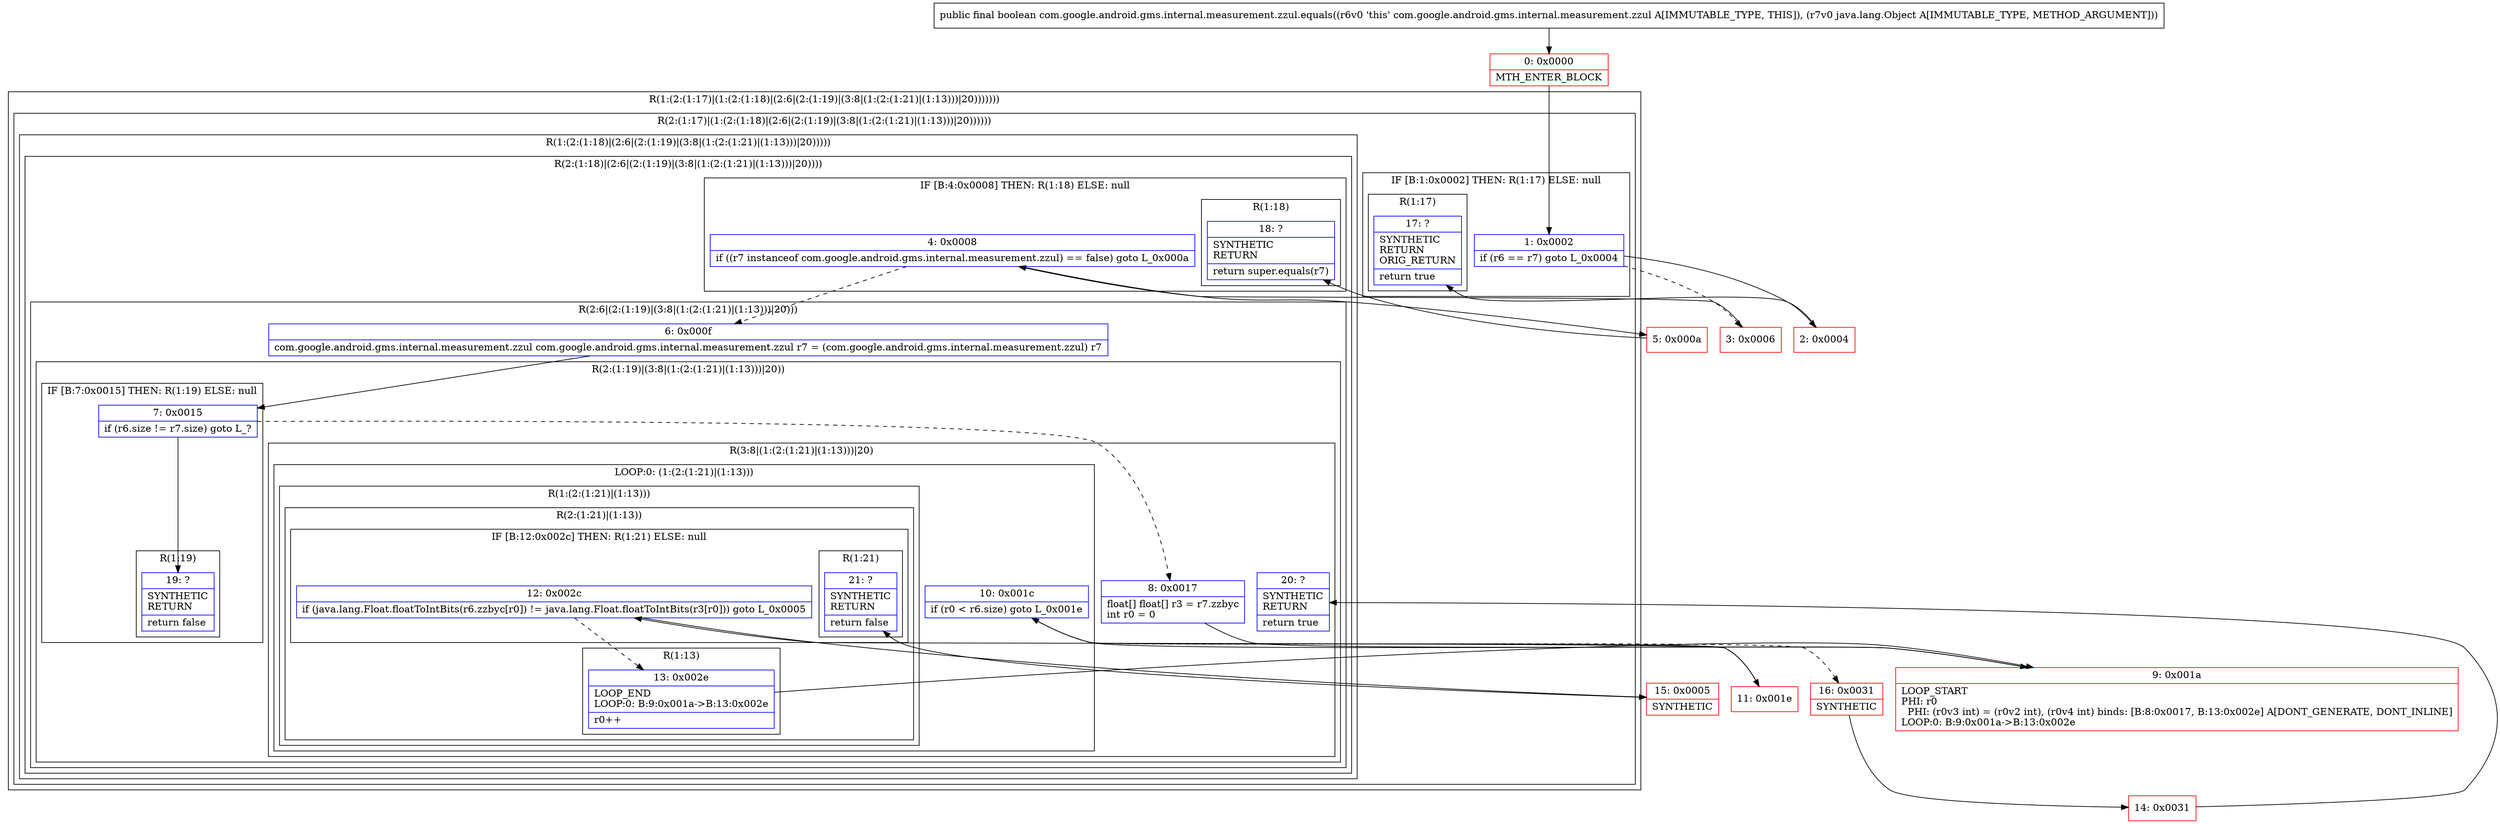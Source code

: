 digraph "CFG forcom.google.android.gms.internal.measurement.zzul.equals(Ljava\/lang\/Object;)Z" {
subgraph cluster_Region_1660832395 {
label = "R(1:(2:(1:17)|(1:(2:(1:18)|(2:6|(2:(1:19)|(3:8|(1:(2:(1:21)|(1:13)))|20)))))))";
node [shape=record,color=blue];
subgraph cluster_Region_793542057 {
label = "R(2:(1:17)|(1:(2:(1:18)|(2:6|(2:(1:19)|(3:8|(1:(2:(1:21)|(1:13)))|20))))))";
node [shape=record,color=blue];
subgraph cluster_IfRegion_180969792 {
label = "IF [B:1:0x0002] THEN: R(1:17) ELSE: null";
node [shape=record,color=blue];
Node_1 [shape=record,label="{1\:\ 0x0002|if (r6 == r7) goto L_0x0004\l}"];
subgraph cluster_Region_1261273794 {
label = "R(1:17)";
node [shape=record,color=blue];
Node_17 [shape=record,label="{17\:\ ?|SYNTHETIC\lRETURN\lORIG_RETURN\l|return true\l}"];
}
}
subgraph cluster_Region_1528247102 {
label = "R(1:(2:(1:18)|(2:6|(2:(1:19)|(3:8|(1:(2:(1:21)|(1:13)))|20)))))";
node [shape=record,color=blue];
subgraph cluster_Region_393919680 {
label = "R(2:(1:18)|(2:6|(2:(1:19)|(3:8|(1:(2:(1:21)|(1:13)))|20))))";
node [shape=record,color=blue];
subgraph cluster_IfRegion_1459100686 {
label = "IF [B:4:0x0008] THEN: R(1:18) ELSE: null";
node [shape=record,color=blue];
Node_4 [shape=record,label="{4\:\ 0x0008|if ((r7 instanceof com.google.android.gms.internal.measurement.zzul) == false) goto L_0x000a\l}"];
subgraph cluster_Region_1910816641 {
label = "R(1:18)";
node [shape=record,color=blue];
Node_18 [shape=record,label="{18\:\ ?|SYNTHETIC\lRETURN\l|return super.equals(r7)\l}"];
}
}
subgraph cluster_Region_359198827 {
label = "R(2:6|(2:(1:19)|(3:8|(1:(2:(1:21)|(1:13)))|20)))";
node [shape=record,color=blue];
Node_6 [shape=record,label="{6\:\ 0x000f|com.google.android.gms.internal.measurement.zzul com.google.android.gms.internal.measurement.zzul r7 = (com.google.android.gms.internal.measurement.zzul) r7\l}"];
subgraph cluster_Region_319355968 {
label = "R(2:(1:19)|(3:8|(1:(2:(1:21)|(1:13)))|20))";
node [shape=record,color=blue];
subgraph cluster_IfRegion_889775310 {
label = "IF [B:7:0x0015] THEN: R(1:19) ELSE: null";
node [shape=record,color=blue];
Node_7 [shape=record,label="{7\:\ 0x0015|if (r6.size != r7.size) goto L_?\l}"];
subgraph cluster_Region_1364647517 {
label = "R(1:19)";
node [shape=record,color=blue];
Node_19 [shape=record,label="{19\:\ ?|SYNTHETIC\lRETURN\l|return false\l}"];
}
}
subgraph cluster_Region_1128507193 {
label = "R(3:8|(1:(2:(1:21)|(1:13)))|20)";
node [shape=record,color=blue];
Node_8 [shape=record,label="{8\:\ 0x0017|float[] float[] r3 = r7.zzbyc\lint r0 = 0\l}"];
subgraph cluster_LoopRegion_726910459 {
label = "LOOP:0: (1:(2:(1:21)|(1:13)))";
node [shape=record,color=blue];
Node_10 [shape=record,label="{10\:\ 0x001c|if (r0 \< r6.size) goto L_0x001e\l}"];
subgraph cluster_Region_1205383189 {
label = "R(1:(2:(1:21)|(1:13)))";
node [shape=record,color=blue];
subgraph cluster_Region_328472536 {
label = "R(2:(1:21)|(1:13))";
node [shape=record,color=blue];
subgraph cluster_IfRegion_2037029141 {
label = "IF [B:12:0x002c] THEN: R(1:21) ELSE: null";
node [shape=record,color=blue];
Node_12 [shape=record,label="{12\:\ 0x002c|if (java.lang.Float.floatToIntBits(r6.zzbyc[r0]) != java.lang.Float.floatToIntBits(r3[r0])) goto L_0x0005\l}"];
subgraph cluster_Region_1193935638 {
label = "R(1:21)";
node [shape=record,color=blue];
Node_21 [shape=record,label="{21\:\ ?|SYNTHETIC\lRETURN\l|return false\l}"];
}
}
subgraph cluster_Region_1502575307 {
label = "R(1:13)";
node [shape=record,color=blue];
Node_13 [shape=record,label="{13\:\ 0x002e|LOOP_END\lLOOP:0: B:9:0x001a\-\>B:13:0x002e\l|r0++\l}"];
}
}
}
}
Node_20 [shape=record,label="{20\:\ ?|SYNTHETIC\lRETURN\l|return true\l}"];
}
}
}
}
}
}
}
Node_0 [shape=record,color=red,label="{0\:\ 0x0000|MTH_ENTER_BLOCK\l}"];
Node_2 [shape=record,color=red,label="{2\:\ 0x0004}"];
Node_3 [shape=record,color=red,label="{3\:\ 0x0006}"];
Node_5 [shape=record,color=red,label="{5\:\ 0x000a}"];
Node_9 [shape=record,color=red,label="{9\:\ 0x001a|LOOP_START\lPHI: r0 \l  PHI: (r0v3 int) = (r0v2 int), (r0v4 int) binds: [B:8:0x0017, B:13:0x002e] A[DONT_GENERATE, DONT_INLINE]\lLOOP:0: B:9:0x001a\-\>B:13:0x002e\l}"];
Node_11 [shape=record,color=red,label="{11\:\ 0x001e}"];
Node_14 [shape=record,color=red,label="{14\:\ 0x0031}"];
Node_15 [shape=record,color=red,label="{15\:\ 0x0005|SYNTHETIC\l}"];
Node_16 [shape=record,color=red,label="{16\:\ 0x0031|SYNTHETIC\l}"];
MethodNode[shape=record,label="{public final boolean com.google.android.gms.internal.measurement.zzul.equals((r6v0 'this' com.google.android.gms.internal.measurement.zzul A[IMMUTABLE_TYPE, THIS]), (r7v0 java.lang.Object A[IMMUTABLE_TYPE, METHOD_ARGUMENT])) }"];
MethodNode -> Node_0;
Node_1 -> Node_2;
Node_1 -> Node_3[style=dashed];
Node_4 -> Node_5;
Node_4 -> Node_6[style=dashed];
Node_6 -> Node_7;
Node_7 -> Node_8[style=dashed];
Node_7 -> Node_19;
Node_8 -> Node_9;
Node_10 -> Node_11;
Node_10 -> Node_16[style=dashed];
Node_12 -> Node_13[style=dashed];
Node_12 -> Node_15;
Node_13 -> Node_9;
Node_0 -> Node_1;
Node_2 -> Node_17;
Node_3 -> Node_4;
Node_5 -> Node_18;
Node_9 -> Node_10;
Node_11 -> Node_12;
Node_14 -> Node_20;
Node_15 -> Node_21;
Node_16 -> Node_14;
}

